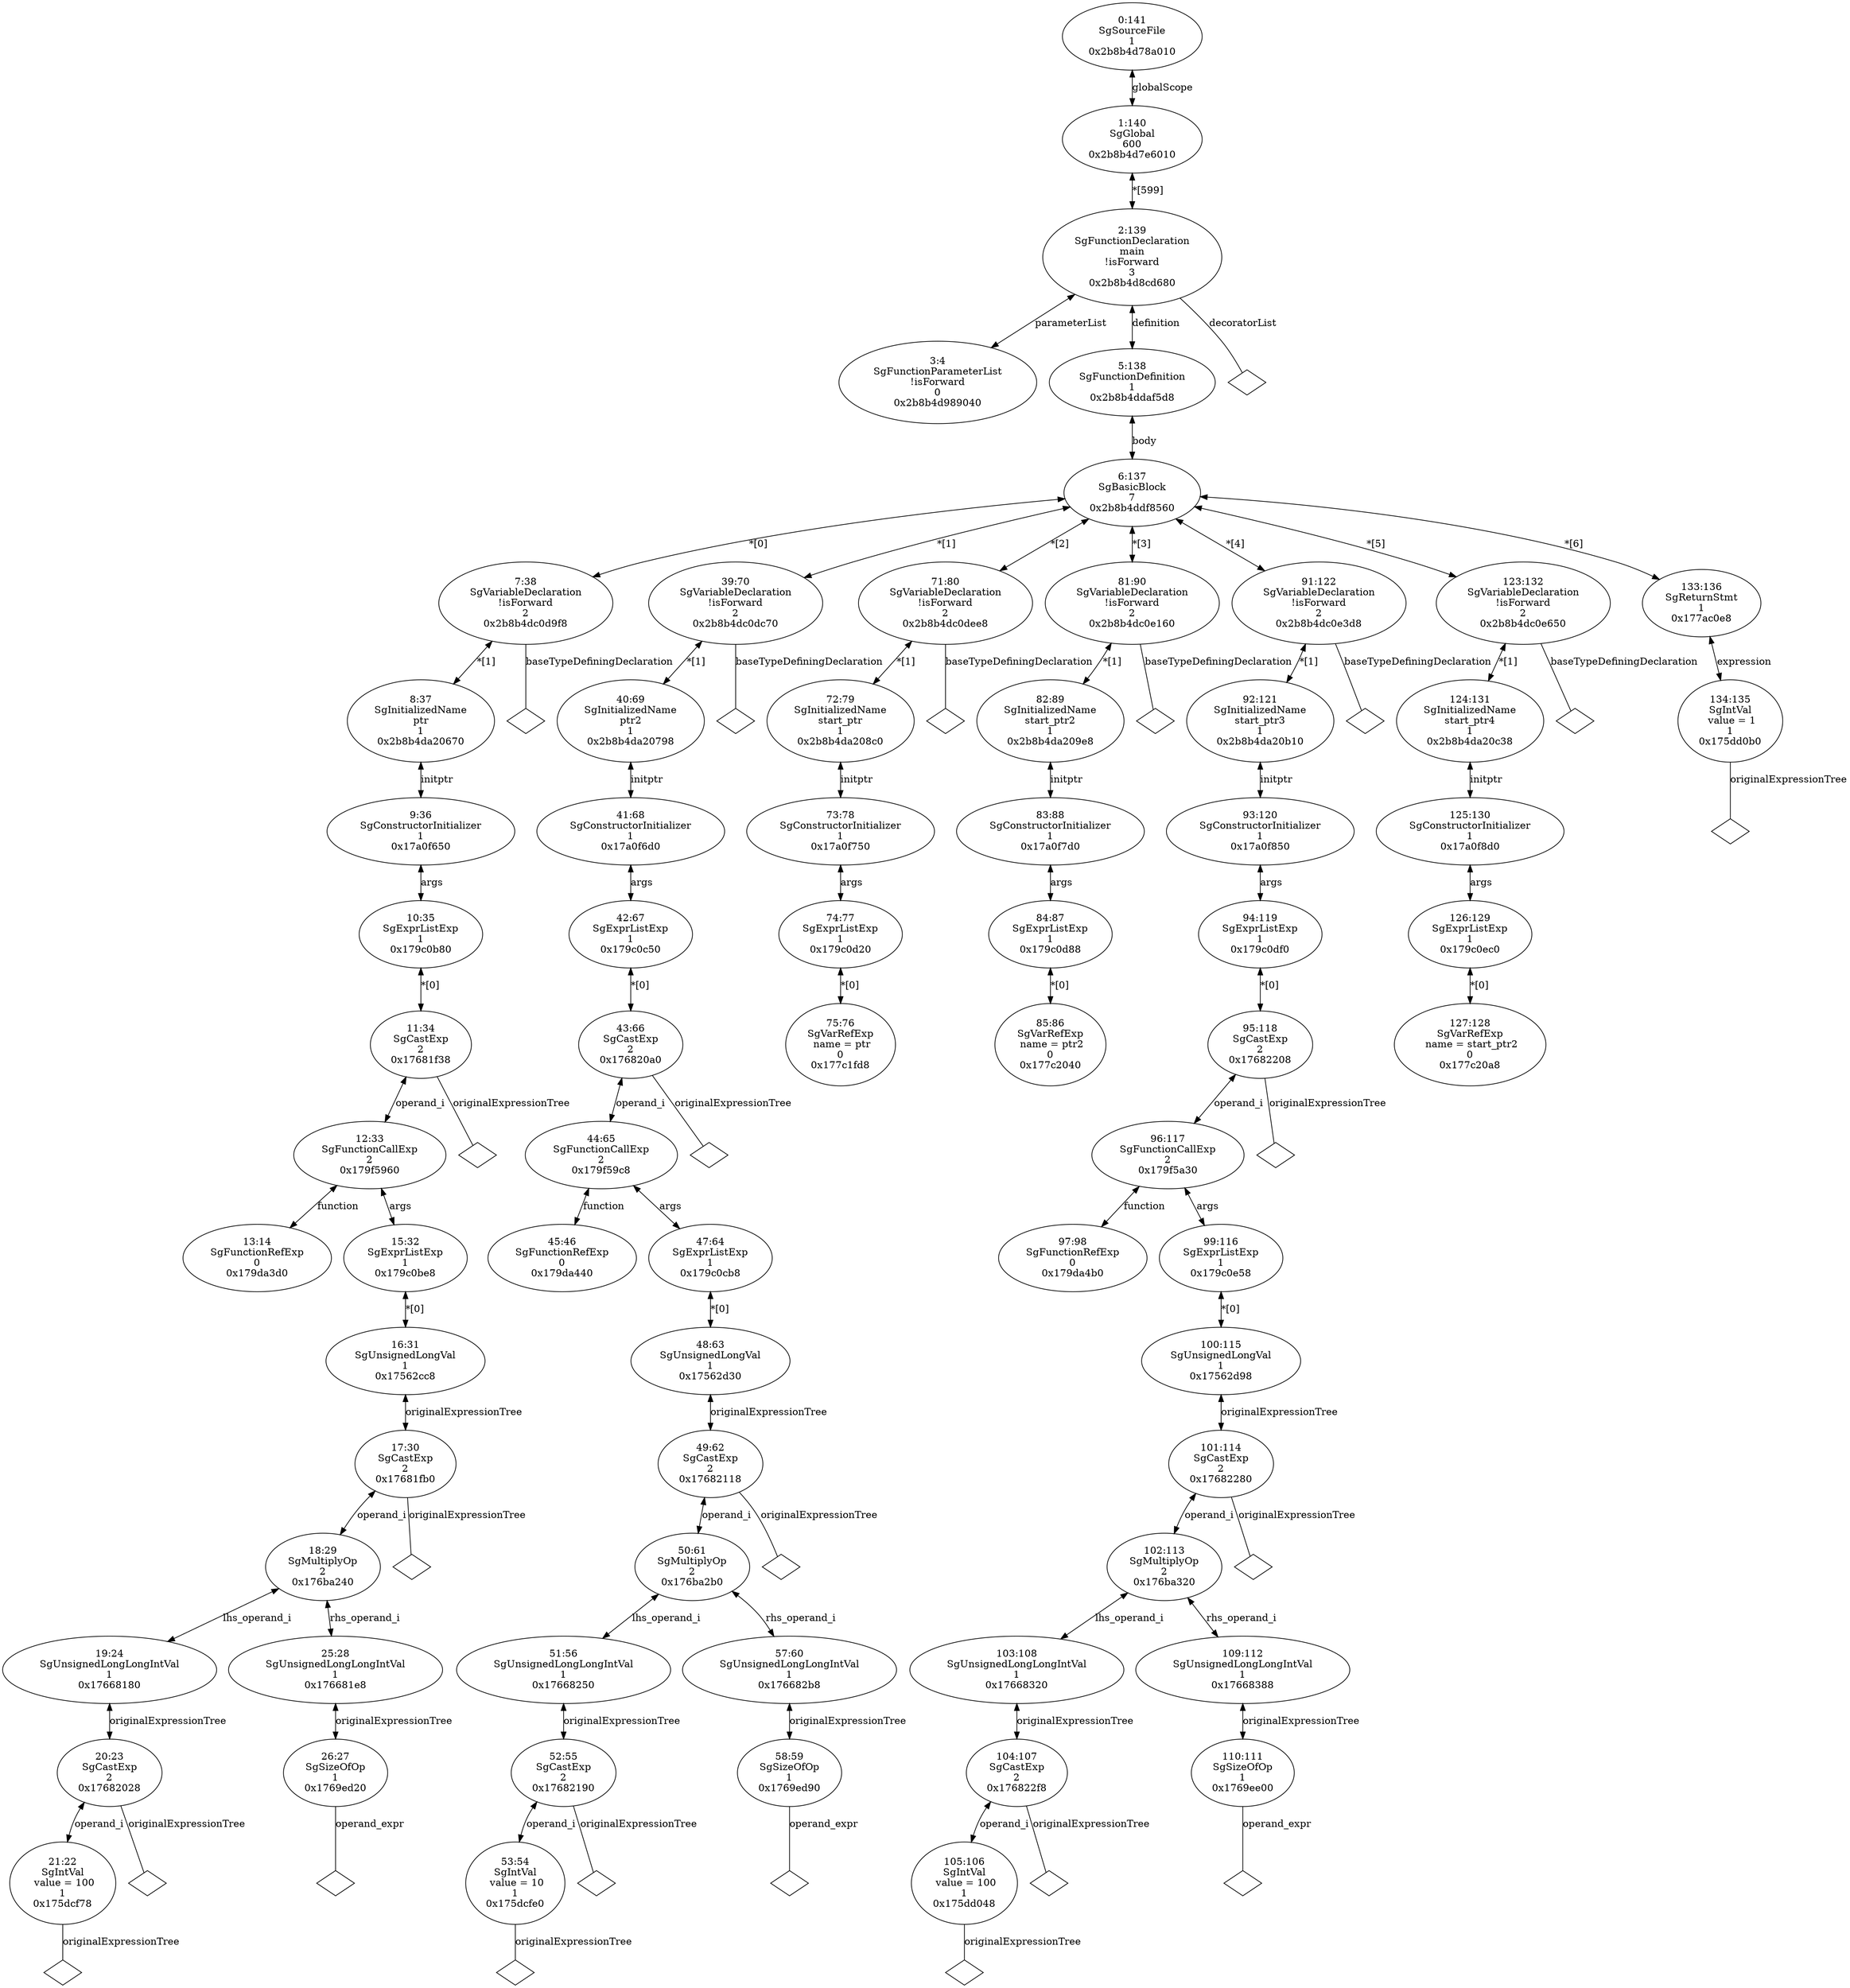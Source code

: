 digraph "G./pointer_example3_trans.cpp.dot" {
"0x2b8b4d989040"[label="3:4\nSgFunctionParameterList\n!isForward\n0\n0x2b8b4d989040\n" ];
"0x179da3d0"[label="13:14\nSgFunctionRefExp\n0\n0x179da3d0\n" ];
"0x175dcf78"[label="21:22\nSgIntVal\n value = 100\n1\n0x175dcf78\n" ];
"0x175dcf78" -> "0x175dcf78__originalExpressionTree__null"[label="originalExpressionTree" dir=none ];
"0x175dcf78__originalExpressionTree__null"[label="" shape=diamond ];
"0x17682028"[label="20:23\nSgCastExp\n2\n0x17682028\n" ];
"0x17682028" -> "0x175dcf78"[label="operand_i" dir=both ];
"0x17682028" -> "0x17682028__originalExpressionTree__null"[label="originalExpressionTree" dir=none ];
"0x17682028__originalExpressionTree__null"[label="" shape=diamond ];
"0x17668180"[label="19:24\nSgUnsignedLongLongIntVal\n1\n0x17668180\n" ];
"0x17668180" -> "0x17682028"[label="originalExpressionTree" dir=both ];
"0x1769ed20"[label="26:27\nSgSizeOfOp\n1\n0x1769ed20\n" ];
"0x1769ed20" -> "0x1769ed20__operand_expr__null"[label="operand_expr" dir=none ];
"0x1769ed20__operand_expr__null"[label="" shape=diamond ];
"0x176681e8"[label="25:28\nSgUnsignedLongLongIntVal\n1\n0x176681e8\n" ];
"0x176681e8" -> "0x1769ed20"[label="originalExpressionTree" dir=both ];
"0x176ba240"[label="18:29\nSgMultiplyOp\n2\n0x176ba240\n" ];
"0x176ba240" -> "0x17668180"[label="lhs_operand_i" dir=both ];
"0x176ba240" -> "0x176681e8"[label="rhs_operand_i" dir=both ];
"0x17681fb0"[label="17:30\nSgCastExp\n2\n0x17681fb0\n" ];
"0x17681fb0" -> "0x176ba240"[label="operand_i" dir=both ];
"0x17681fb0" -> "0x17681fb0__originalExpressionTree__null"[label="originalExpressionTree" dir=none ];
"0x17681fb0__originalExpressionTree__null"[label="" shape=diamond ];
"0x17562cc8"[label="16:31\nSgUnsignedLongVal\n1\n0x17562cc8\n" ];
"0x17562cc8" -> "0x17681fb0"[label="originalExpressionTree" dir=both ];
"0x179c0be8"[label="15:32\nSgExprListExp\n1\n0x179c0be8\n" ];
"0x179c0be8" -> "0x17562cc8"[label="*[0]" dir=both ];
"0x179f5960"[label="12:33\nSgFunctionCallExp\n2\n0x179f5960\n" ];
"0x179f5960" -> "0x179da3d0"[label="function" dir=both ];
"0x179f5960" -> "0x179c0be8"[label="args" dir=both ];
"0x17681f38"[label="11:34\nSgCastExp\n2\n0x17681f38\n" ];
"0x17681f38" -> "0x179f5960"[label="operand_i" dir=both ];
"0x17681f38" -> "0x17681f38__originalExpressionTree__null"[label="originalExpressionTree" dir=none ];
"0x17681f38__originalExpressionTree__null"[label="" shape=diamond ];
"0x179c0b80"[label="10:35\nSgExprListExp\n1\n0x179c0b80\n" ];
"0x179c0b80" -> "0x17681f38"[label="*[0]" dir=both ];
"0x17a0f650"[label="9:36\nSgConstructorInitializer\n1\n0x17a0f650\n" ];
"0x17a0f650" -> "0x179c0b80"[label="args" dir=both ];
"0x2b8b4da20670"[label="8:37\nSgInitializedName\nptr\n1\n0x2b8b4da20670\n" ];
"0x2b8b4da20670" -> "0x17a0f650"[label="initptr" dir=both ];
"0x2b8b4dc0d9f8"[label="7:38\nSgVariableDeclaration\n!isForward\n2\n0x2b8b4dc0d9f8\n" ];
"0x2b8b4dc0d9f8" -> "0x2b8b4dc0d9f8__baseTypeDefiningDeclaration__null"[label="baseTypeDefiningDeclaration" dir=none ];
"0x2b8b4dc0d9f8__baseTypeDefiningDeclaration__null"[label="" shape=diamond ];
"0x2b8b4dc0d9f8" -> "0x2b8b4da20670"[label="*[1]" dir=both ];
"0x179da440"[label="45:46\nSgFunctionRefExp\n0\n0x179da440\n" ];
"0x175dcfe0"[label="53:54\nSgIntVal\n value = 10\n1\n0x175dcfe0\n" ];
"0x175dcfe0" -> "0x175dcfe0__originalExpressionTree__null"[label="originalExpressionTree" dir=none ];
"0x175dcfe0__originalExpressionTree__null"[label="" shape=diamond ];
"0x17682190"[label="52:55\nSgCastExp\n2\n0x17682190\n" ];
"0x17682190" -> "0x175dcfe0"[label="operand_i" dir=both ];
"0x17682190" -> "0x17682190__originalExpressionTree__null"[label="originalExpressionTree" dir=none ];
"0x17682190__originalExpressionTree__null"[label="" shape=diamond ];
"0x17668250"[label="51:56\nSgUnsignedLongLongIntVal\n1\n0x17668250\n" ];
"0x17668250" -> "0x17682190"[label="originalExpressionTree" dir=both ];
"0x1769ed90"[label="58:59\nSgSizeOfOp\n1\n0x1769ed90\n" ];
"0x1769ed90" -> "0x1769ed90__operand_expr__null"[label="operand_expr" dir=none ];
"0x1769ed90__operand_expr__null"[label="" shape=diamond ];
"0x176682b8"[label="57:60\nSgUnsignedLongLongIntVal\n1\n0x176682b8\n" ];
"0x176682b8" -> "0x1769ed90"[label="originalExpressionTree" dir=both ];
"0x176ba2b0"[label="50:61\nSgMultiplyOp\n2\n0x176ba2b0\n" ];
"0x176ba2b0" -> "0x17668250"[label="lhs_operand_i" dir=both ];
"0x176ba2b0" -> "0x176682b8"[label="rhs_operand_i" dir=both ];
"0x17682118"[label="49:62\nSgCastExp\n2\n0x17682118\n" ];
"0x17682118" -> "0x176ba2b0"[label="operand_i" dir=both ];
"0x17682118" -> "0x17682118__originalExpressionTree__null"[label="originalExpressionTree" dir=none ];
"0x17682118__originalExpressionTree__null"[label="" shape=diamond ];
"0x17562d30"[label="48:63\nSgUnsignedLongVal\n1\n0x17562d30\n" ];
"0x17562d30" -> "0x17682118"[label="originalExpressionTree" dir=both ];
"0x179c0cb8"[label="47:64\nSgExprListExp\n1\n0x179c0cb8\n" ];
"0x179c0cb8" -> "0x17562d30"[label="*[0]" dir=both ];
"0x179f59c8"[label="44:65\nSgFunctionCallExp\n2\n0x179f59c8\n" ];
"0x179f59c8" -> "0x179da440"[label="function" dir=both ];
"0x179f59c8" -> "0x179c0cb8"[label="args" dir=both ];
"0x176820a0"[label="43:66\nSgCastExp\n2\n0x176820a0\n" ];
"0x176820a0" -> "0x179f59c8"[label="operand_i" dir=both ];
"0x176820a0" -> "0x176820a0__originalExpressionTree__null"[label="originalExpressionTree" dir=none ];
"0x176820a0__originalExpressionTree__null"[label="" shape=diamond ];
"0x179c0c50"[label="42:67\nSgExprListExp\n1\n0x179c0c50\n" ];
"0x179c0c50" -> "0x176820a0"[label="*[0]" dir=both ];
"0x17a0f6d0"[label="41:68\nSgConstructorInitializer\n1\n0x17a0f6d0\n" ];
"0x17a0f6d0" -> "0x179c0c50"[label="args" dir=both ];
"0x2b8b4da20798"[label="40:69\nSgInitializedName\nptr2\n1\n0x2b8b4da20798\n" ];
"0x2b8b4da20798" -> "0x17a0f6d0"[label="initptr" dir=both ];
"0x2b8b4dc0dc70"[label="39:70\nSgVariableDeclaration\n!isForward\n2\n0x2b8b4dc0dc70\n" ];
"0x2b8b4dc0dc70" -> "0x2b8b4dc0dc70__baseTypeDefiningDeclaration__null"[label="baseTypeDefiningDeclaration" dir=none ];
"0x2b8b4dc0dc70__baseTypeDefiningDeclaration__null"[label="" shape=diamond ];
"0x2b8b4dc0dc70" -> "0x2b8b4da20798"[label="*[1]" dir=both ];
"0x177c1fd8"[label="75:76\nSgVarRefExp\n name = ptr\n0\n0x177c1fd8\n" ];
"0x179c0d20"[label="74:77\nSgExprListExp\n1\n0x179c0d20\n" ];
"0x179c0d20" -> "0x177c1fd8"[label="*[0]" dir=both ];
"0x17a0f750"[label="73:78\nSgConstructorInitializer\n1\n0x17a0f750\n" ];
"0x17a0f750" -> "0x179c0d20"[label="args" dir=both ];
"0x2b8b4da208c0"[label="72:79\nSgInitializedName\nstart_ptr\n1\n0x2b8b4da208c0\n" ];
"0x2b8b4da208c0" -> "0x17a0f750"[label="initptr" dir=both ];
"0x2b8b4dc0dee8"[label="71:80\nSgVariableDeclaration\n!isForward\n2\n0x2b8b4dc0dee8\n" ];
"0x2b8b4dc0dee8" -> "0x2b8b4dc0dee8__baseTypeDefiningDeclaration__null"[label="baseTypeDefiningDeclaration" dir=none ];
"0x2b8b4dc0dee8__baseTypeDefiningDeclaration__null"[label="" shape=diamond ];
"0x2b8b4dc0dee8" -> "0x2b8b4da208c0"[label="*[1]" dir=both ];
"0x177c2040"[label="85:86\nSgVarRefExp\n name = ptr2\n0\n0x177c2040\n" ];
"0x179c0d88"[label="84:87\nSgExprListExp\n1\n0x179c0d88\n" ];
"0x179c0d88" -> "0x177c2040"[label="*[0]" dir=both ];
"0x17a0f7d0"[label="83:88\nSgConstructorInitializer\n1\n0x17a0f7d0\n" ];
"0x17a0f7d0" -> "0x179c0d88"[label="args" dir=both ];
"0x2b8b4da209e8"[label="82:89\nSgInitializedName\nstart_ptr2\n1\n0x2b8b4da209e8\n" ];
"0x2b8b4da209e8" -> "0x17a0f7d0"[label="initptr" dir=both ];
"0x2b8b4dc0e160"[label="81:90\nSgVariableDeclaration\n!isForward\n2\n0x2b8b4dc0e160\n" ];
"0x2b8b4dc0e160" -> "0x2b8b4dc0e160__baseTypeDefiningDeclaration__null"[label="baseTypeDefiningDeclaration" dir=none ];
"0x2b8b4dc0e160__baseTypeDefiningDeclaration__null"[label="" shape=diamond ];
"0x2b8b4dc0e160" -> "0x2b8b4da209e8"[label="*[1]" dir=both ];
"0x179da4b0"[label="97:98\nSgFunctionRefExp\n0\n0x179da4b0\n" ];
"0x175dd048"[label="105:106\nSgIntVal\n value = 100\n1\n0x175dd048\n" ];
"0x175dd048" -> "0x175dd048__originalExpressionTree__null"[label="originalExpressionTree" dir=none ];
"0x175dd048__originalExpressionTree__null"[label="" shape=diamond ];
"0x176822f8"[label="104:107\nSgCastExp\n2\n0x176822f8\n" ];
"0x176822f8" -> "0x175dd048"[label="operand_i" dir=both ];
"0x176822f8" -> "0x176822f8__originalExpressionTree__null"[label="originalExpressionTree" dir=none ];
"0x176822f8__originalExpressionTree__null"[label="" shape=diamond ];
"0x17668320"[label="103:108\nSgUnsignedLongLongIntVal\n1\n0x17668320\n" ];
"0x17668320" -> "0x176822f8"[label="originalExpressionTree" dir=both ];
"0x1769ee00"[label="110:111\nSgSizeOfOp\n1\n0x1769ee00\n" ];
"0x1769ee00" -> "0x1769ee00__operand_expr__null"[label="operand_expr" dir=none ];
"0x1769ee00__operand_expr__null"[label="" shape=diamond ];
"0x17668388"[label="109:112\nSgUnsignedLongLongIntVal\n1\n0x17668388\n" ];
"0x17668388" -> "0x1769ee00"[label="originalExpressionTree" dir=both ];
"0x176ba320"[label="102:113\nSgMultiplyOp\n2\n0x176ba320\n" ];
"0x176ba320" -> "0x17668320"[label="lhs_operand_i" dir=both ];
"0x176ba320" -> "0x17668388"[label="rhs_operand_i" dir=both ];
"0x17682280"[label="101:114\nSgCastExp\n2\n0x17682280\n" ];
"0x17682280" -> "0x176ba320"[label="operand_i" dir=both ];
"0x17682280" -> "0x17682280__originalExpressionTree__null"[label="originalExpressionTree" dir=none ];
"0x17682280__originalExpressionTree__null"[label="" shape=diamond ];
"0x17562d98"[label="100:115\nSgUnsignedLongVal\n1\n0x17562d98\n" ];
"0x17562d98" -> "0x17682280"[label="originalExpressionTree" dir=both ];
"0x179c0e58"[label="99:116\nSgExprListExp\n1\n0x179c0e58\n" ];
"0x179c0e58" -> "0x17562d98"[label="*[0]" dir=both ];
"0x179f5a30"[label="96:117\nSgFunctionCallExp\n2\n0x179f5a30\n" ];
"0x179f5a30" -> "0x179da4b0"[label="function" dir=both ];
"0x179f5a30" -> "0x179c0e58"[label="args" dir=both ];
"0x17682208"[label="95:118\nSgCastExp\n2\n0x17682208\n" ];
"0x17682208" -> "0x179f5a30"[label="operand_i" dir=both ];
"0x17682208" -> "0x17682208__originalExpressionTree__null"[label="originalExpressionTree" dir=none ];
"0x17682208__originalExpressionTree__null"[label="" shape=diamond ];
"0x179c0df0"[label="94:119\nSgExprListExp\n1\n0x179c0df0\n" ];
"0x179c0df0" -> "0x17682208"[label="*[0]" dir=both ];
"0x17a0f850"[label="93:120\nSgConstructorInitializer\n1\n0x17a0f850\n" ];
"0x17a0f850" -> "0x179c0df0"[label="args" dir=both ];
"0x2b8b4da20b10"[label="92:121\nSgInitializedName\nstart_ptr3\n1\n0x2b8b4da20b10\n" ];
"0x2b8b4da20b10" -> "0x17a0f850"[label="initptr" dir=both ];
"0x2b8b4dc0e3d8"[label="91:122\nSgVariableDeclaration\n!isForward\n2\n0x2b8b4dc0e3d8\n" ];
"0x2b8b4dc0e3d8" -> "0x2b8b4dc0e3d8__baseTypeDefiningDeclaration__null"[label="baseTypeDefiningDeclaration" dir=none ];
"0x2b8b4dc0e3d8__baseTypeDefiningDeclaration__null"[label="" shape=diamond ];
"0x2b8b4dc0e3d8" -> "0x2b8b4da20b10"[label="*[1]" dir=both ];
"0x177c20a8"[label="127:128\nSgVarRefExp\n name = start_ptr2\n0\n0x177c20a8\n" ];
"0x179c0ec0"[label="126:129\nSgExprListExp\n1\n0x179c0ec0\n" ];
"0x179c0ec0" -> "0x177c20a8"[label="*[0]" dir=both ];
"0x17a0f8d0"[label="125:130\nSgConstructorInitializer\n1\n0x17a0f8d0\n" ];
"0x17a0f8d0" -> "0x179c0ec0"[label="args" dir=both ];
"0x2b8b4da20c38"[label="124:131\nSgInitializedName\nstart_ptr4\n1\n0x2b8b4da20c38\n" ];
"0x2b8b4da20c38" -> "0x17a0f8d0"[label="initptr" dir=both ];
"0x2b8b4dc0e650"[label="123:132\nSgVariableDeclaration\n!isForward\n2\n0x2b8b4dc0e650\n" ];
"0x2b8b4dc0e650" -> "0x2b8b4dc0e650__baseTypeDefiningDeclaration__null"[label="baseTypeDefiningDeclaration" dir=none ];
"0x2b8b4dc0e650__baseTypeDefiningDeclaration__null"[label="" shape=diamond ];
"0x2b8b4dc0e650" -> "0x2b8b4da20c38"[label="*[1]" dir=both ];
"0x175dd0b0"[label="134:135\nSgIntVal\n value = 1\n1\n0x175dd0b0\n" ];
"0x175dd0b0" -> "0x175dd0b0__originalExpressionTree__null"[label="originalExpressionTree" dir=none ];
"0x175dd0b0__originalExpressionTree__null"[label="" shape=diamond ];
"0x177ac0e8"[label="133:136\nSgReturnStmt\n1\n0x177ac0e8\n" ];
"0x177ac0e8" -> "0x175dd0b0"[label="expression" dir=both ];
"0x2b8b4ddf8560"[label="6:137\nSgBasicBlock\n7\n0x2b8b4ddf8560\n" ];
"0x2b8b4ddf8560" -> "0x2b8b4dc0d9f8"[label="*[0]" dir=both ];
"0x2b8b4ddf8560" -> "0x2b8b4dc0dc70"[label="*[1]" dir=both ];
"0x2b8b4ddf8560" -> "0x2b8b4dc0dee8"[label="*[2]" dir=both ];
"0x2b8b4ddf8560" -> "0x2b8b4dc0e160"[label="*[3]" dir=both ];
"0x2b8b4ddf8560" -> "0x2b8b4dc0e3d8"[label="*[4]" dir=both ];
"0x2b8b4ddf8560" -> "0x2b8b4dc0e650"[label="*[5]" dir=both ];
"0x2b8b4ddf8560" -> "0x177ac0e8"[label="*[6]" dir=both ];
"0x2b8b4ddaf5d8"[label="5:138\nSgFunctionDefinition\n1\n0x2b8b4ddaf5d8\n" ];
"0x2b8b4ddaf5d8" -> "0x2b8b4ddf8560"[label="body" dir=both ];
"0x2b8b4d8cd680"[label="2:139\nSgFunctionDeclaration\nmain\n!isForward\n3\n0x2b8b4d8cd680\n" ];
"0x2b8b4d8cd680" -> "0x2b8b4d989040"[label="parameterList" dir=both ];
"0x2b8b4d8cd680" -> "0x2b8b4d8cd680__decoratorList__null"[label="decoratorList" dir=none ];
"0x2b8b4d8cd680__decoratorList__null"[label="" shape=diamond ];
"0x2b8b4d8cd680" -> "0x2b8b4ddaf5d8"[label="definition" dir=both ];
"0x2b8b4d7e6010"[label="1:140\nSgGlobal\n600\n0x2b8b4d7e6010\n" ];
"0x2b8b4d7e6010" -> "0x2b8b4d8cd680"[label="*[599]" dir=both ];
"0x2b8b4d78a010"[label="0:141\nSgSourceFile\n1\n0x2b8b4d78a010\n" ];
"0x2b8b4d78a010" -> "0x2b8b4d7e6010"[label="globalScope" dir=both ];
}
